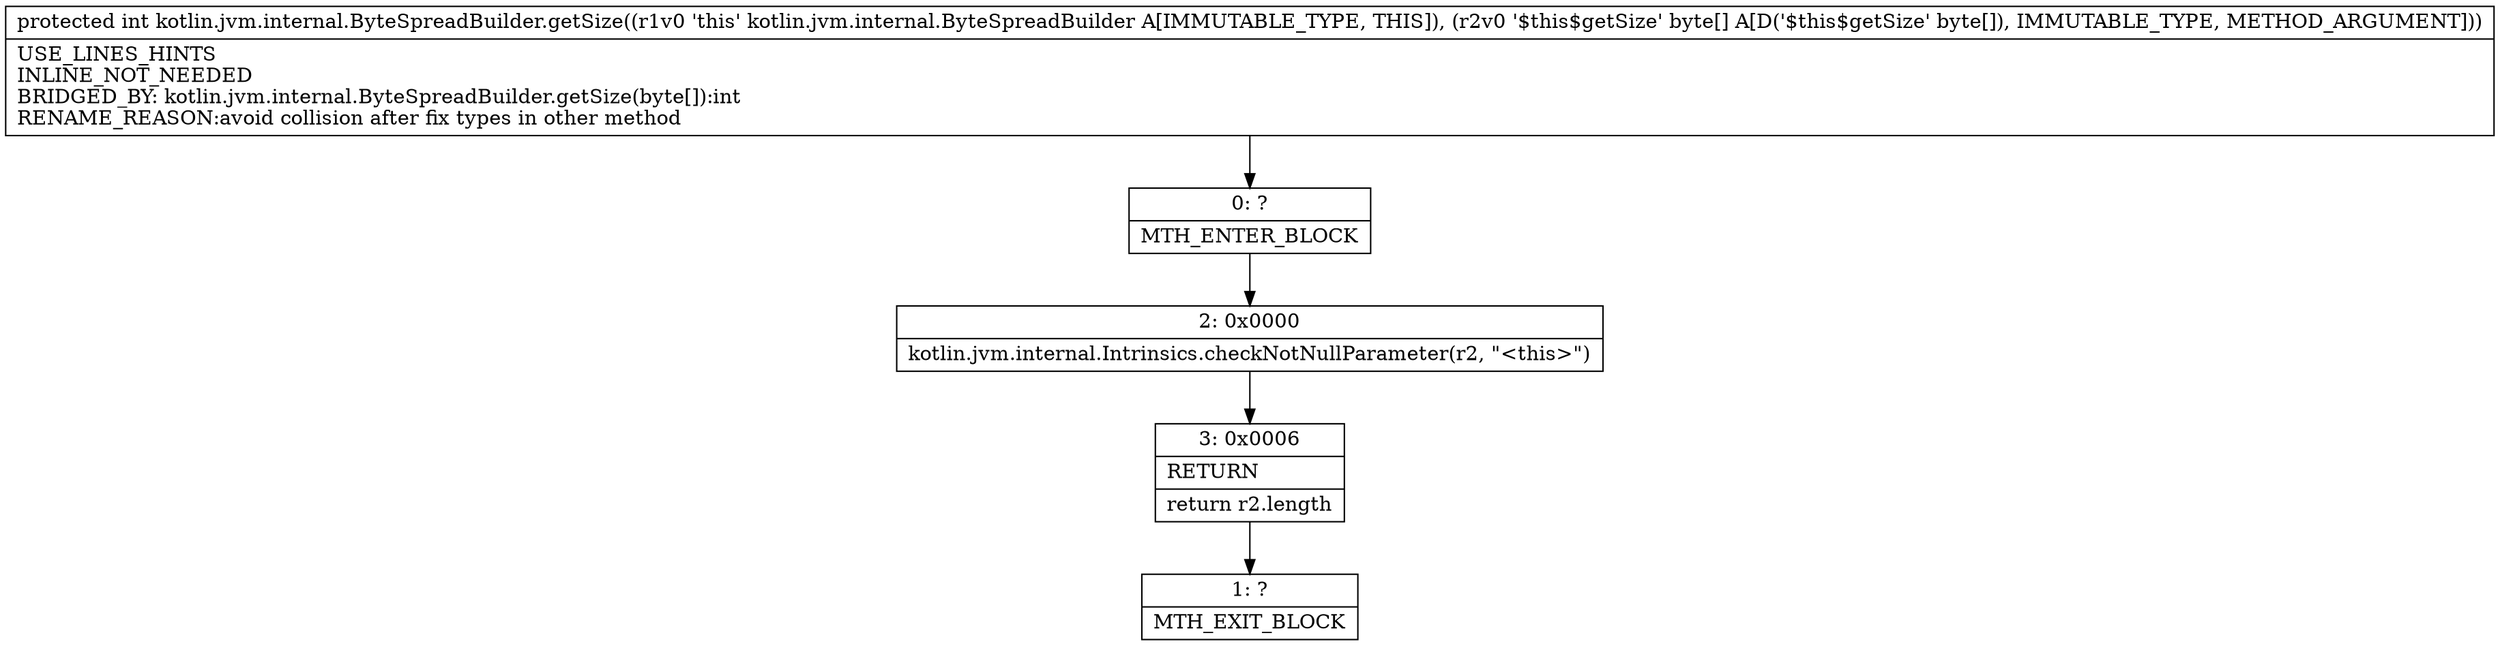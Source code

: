 digraph "CFG forkotlin.jvm.internal.ByteSpreadBuilder.getSize([B)I" {
Node_0 [shape=record,label="{0\:\ ?|MTH_ENTER_BLOCK\l}"];
Node_2 [shape=record,label="{2\:\ 0x0000|kotlin.jvm.internal.Intrinsics.checkNotNullParameter(r2, \"\<this\>\")\l}"];
Node_3 [shape=record,label="{3\:\ 0x0006|RETURN\l|return r2.length\l}"];
Node_1 [shape=record,label="{1\:\ ?|MTH_EXIT_BLOCK\l}"];
MethodNode[shape=record,label="{protected int kotlin.jvm.internal.ByteSpreadBuilder.getSize((r1v0 'this' kotlin.jvm.internal.ByteSpreadBuilder A[IMMUTABLE_TYPE, THIS]), (r2v0 '$this$getSize' byte[] A[D('$this$getSize' byte[]), IMMUTABLE_TYPE, METHOD_ARGUMENT]))  | USE_LINES_HINTS\lINLINE_NOT_NEEDED\lBRIDGED_BY: kotlin.jvm.internal.ByteSpreadBuilder.getSize(byte[]):int\lRENAME_REASON:avoid collision after fix types in other method\l}"];
MethodNode -> Node_0;Node_0 -> Node_2;
Node_2 -> Node_3;
Node_3 -> Node_1;
}

